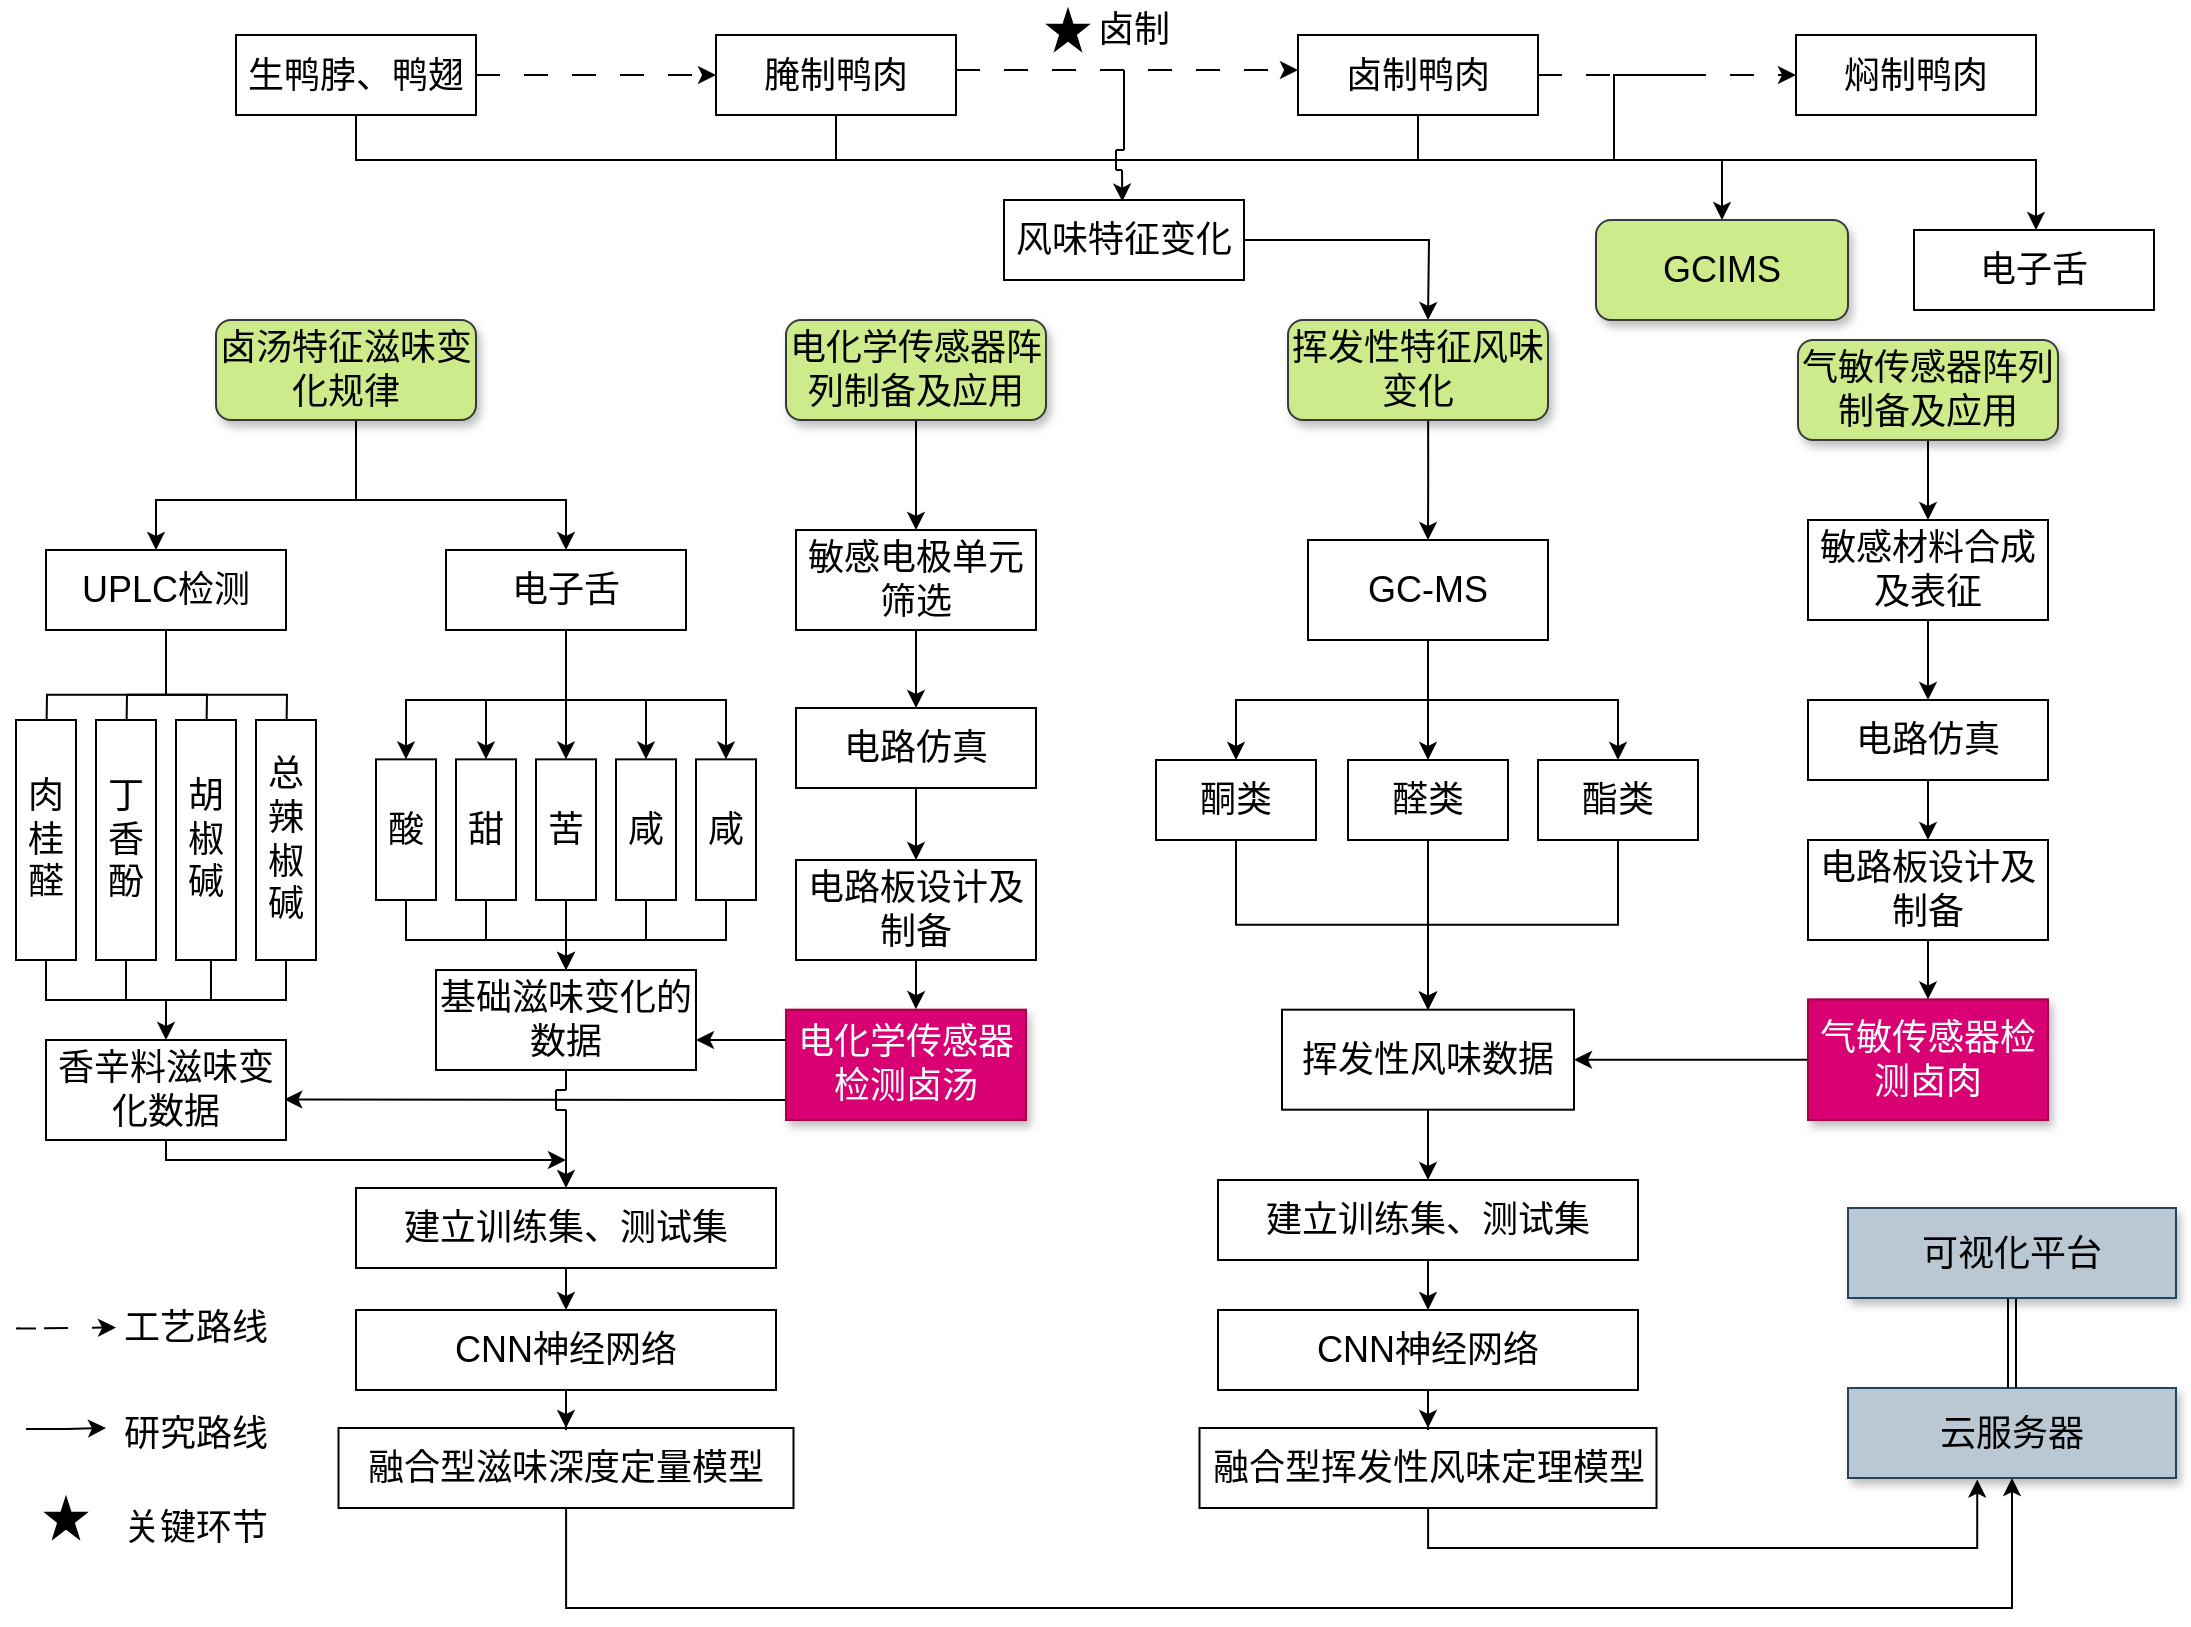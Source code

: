 <mxfile version="22.1.11" type="github">
  <diagram name="Page-1" id="tfuzhllJTT45AtUf2vew">
    <mxGraphModel dx="3013" dy="1505" grid="1" gridSize="10" guides="1" tooltips="1" connect="1" arrows="1" fold="1" page="1" pageScale="1" pageWidth="1169" pageHeight="827" math="0" shadow="0">
      <root>
        <mxCell id="0" />
        <mxCell id="1" parent="0" />
        <mxCell id="FVwCDYh0nOwrm6psJOgy-3" value="" style="edgeStyle=orthogonalEdgeStyle;rounded=0;orthogonalLoop=1;jettySize=auto;html=1;dashed=1;dashPattern=12 12;" parent="1" source="FVwCDYh0nOwrm6psJOgy-1" target="FVwCDYh0nOwrm6psJOgy-2" edge="1">
          <mxGeometry relative="1" as="geometry" />
        </mxCell>
        <mxCell id="FVwCDYh0nOwrm6psJOgy-47" style="edgeStyle=orthogonalEdgeStyle;rounded=0;orthogonalLoop=1;jettySize=auto;html=1;entryX=0.5;entryY=0;entryDx=0;entryDy=0;" parent="1" source="FVwCDYh0nOwrm6psJOgy-1" target="FVwCDYh0nOwrm6psJOgy-46" edge="1">
          <mxGeometry relative="1" as="geometry">
            <mxPoint x="900" y="136" as="targetPoint" />
            <Array as="points">
              <mxPoint x="260" y="86" />
              <mxPoint x="900" y="86" />
            </Array>
          </mxGeometry>
        </mxCell>
        <mxCell id="FVwCDYh0nOwrm6psJOgy-1" value="&lt;font style=&quot;font-size: 18px;&quot;&gt;生鸭脖、鸭翅&lt;/font&gt;" style="rounded=0;whiteSpace=wrap;html=1;" parent="1" vertex="1">
          <mxGeometry x="120" y="23.5" width="120" height="40" as="geometry" />
        </mxCell>
        <mxCell id="FVwCDYh0nOwrm6psJOgy-5" value="" style="edgeStyle=orthogonalEdgeStyle;rounded=0;orthogonalLoop=1;jettySize=auto;html=1;dashed=1;dashPattern=12 12;" parent="1" source="FVwCDYh0nOwrm6psJOgy-2" target="FVwCDYh0nOwrm6psJOgy-4" edge="1">
          <mxGeometry relative="1" as="geometry">
            <Array as="points">
              <mxPoint x="554" y="41" />
              <mxPoint x="554" y="41" />
            </Array>
          </mxGeometry>
        </mxCell>
        <mxCell id="FVwCDYh0nOwrm6psJOgy-48" style="edgeStyle=orthogonalEdgeStyle;rounded=0;orthogonalLoop=1;jettySize=auto;html=1;endArrow=none;endFill=0;" parent="1" source="FVwCDYh0nOwrm6psJOgy-2" edge="1">
          <mxGeometry relative="1" as="geometry">
            <mxPoint x="460" y="86" as="targetPoint" />
            <Array as="points">
              <mxPoint x="420" y="86" />
            </Array>
          </mxGeometry>
        </mxCell>
        <mxCell id="FVwCDYh0nOwrm6psJOgy-2" value="&lt;font style=&quot;font-size: 18px;&quot;&gt;腌制鸭肉&lt;/font&gt;" style="whiteSpace=wrap;html=1;rounded=0;" parent="1" vertex="1">
          <mxGeometry x="360" y="23.5" width="120" height="40" as="geometry" />
        </mxCell>
        <mxCell id="FVwCDYh0nOwrm6psJOgy-7" value="" style="edgeStyle=orthogonalEdgeStyle;rounded=0;orthogonalLoop=1;jettySize=auto;html=1;dashed=1;dashPattern=12 12;" parent="1" source="FVwCDYh0nOwrm6psJOgy-4" target="FVwCDYh0nOwrm6psJOgy-6" edge="1">
          <mxGeometry relative="1" as="geometry" />
        </mxCell>
        <mxCell id="FVwCDYh0nOwrm6psJOgy-49" style="edgeStyle=orthogonalEdgeStyle;rounded=0;orthogonalLoop=1;jettySize=auto;html=1;endArrow=none;endFill=0;" parent="1" source="FVwCDYh0nOwrm6psJOgy-4" edge="1">
          <mxGeometry relative="1" as="geometry">
            <mxPoint x="658.0" y="86" as="targetPoint" />
            <Array as="points">
              <mxPoint x="711" y="86" />
            </Array>
          </mxGeometry>
        </mxCell>
        <mxCell id="FVwCDYh0nOwrm6psJOgy-4" value="&lt;font style=&quot;font-size: 18px;&quot;&gt;卤制鸭肉&lt;/font&gt;" style="whiteSpace=wrap;html=1;rounded=0;" parent="1" vertex="1">
          <mxGeometry x="651" y="23.5" width="120" height="40" as="geometry" />
        </mxCell>
        <mxCell id="FVwCDYh0nOwrm6psJOgy-51" style="edgeStyle=orthogonalEdgeStyle;rounded=0;orthogonalLoop=1;jettySize=auto;html=1;endArrow=none;endFill=0;" parent="1" edge="1">
          <mxGeometry relative="1" as="geometry">
            <mxPoint x="808" y="86" as="targetPoint" />
            <mxPoint x="844" y="43.5" as="sourcePoint" />
            <Array as="points">
              <mxPoint x="809" y="44" />
              <mxPoint x="809" y="86" />
            </Array>
          </mxGeometry>
        </mxCell>
        <mxCell id="FVwCDYh0nOwrm6psJOgy-6" value="&lt;font style=&quot;font-size: 18px;&quot;&gt;焖制鸭肉&lt;/font&gt;" style="whiteSpace=wrap;html=1;rounded=0;" parent="1" vertex="1">
          <mxGeometry x="900" y="23.5" width="120" height="40" as="geometry" />
        </mxCell>
        <mxCell id="FVwCDYh0nOwrm6psJOgy-8" value="" style="edgeStyle=orthogonalEdgeStyle;rounded=0;orthogonalLoop=1;jettySize=auto;html=1;dashed=1;dashPattern=12 12;" parent="1" edge="1">
          <mxGeometry relative="1" as="geometry">
            <mxPoint x="20" y="670.24" as="sourcePoint" />
            <mxPoint x="60" y="669.74" as="targetPoint" />
            <Array as="points">
              <mxPoint x="10" y="669.74" />
              <mxPoint x="10" y="669.74" />
            </Array>
          </mxGeometry>
        </mxCell>
        <mxCell id="FVwCDYh0nOwrm6psJOgy-9" value="&lt;font style=&quot;font-size: 18px;&quot;&gt;工艺路线&lt;/font&gt;" style="text;strokeColor=none;align=center;fillColor=none;html=1;verticalAlign=middle;whiteSpace=wrap;rounded=0;" parent="1" vertex="1">
          <mxGeometry x="55" y="655" width="90" height="30" as="geometry" />
        </mxCell>
        <mxCell id="FVwCDYh0nOwrm6psJOgy-10" value="" style="edgeStyle=orthogonalEdgeStyle;rounded=0;orthogonalLoop=1;jettySize=auto;html=1;" parent="1" edge="1">
          <mxGeometry relative="1" as="geometry">
            <mxPoint x="15" y="720.5" as="sourcePoint" />
            <mxPoint x="55" y="720" as="targetPoint" />
            <Array as="points">
              <mxPoint x="35" y="720.25" />
            </Array>
          </mxGeometry>
        </mxCell>
        <mxCell id="FVwCDYh0nOwrm6psJOgy-11" value="&lt;font style=&quot;font-size: 18px;&quot;&gt;研究路线&lt;/font&gt;" style="text;strokeColor=none;align=center;fillColor=none;html=1;verticalAlign=middle;whiteSpace=wrap;rounded=0;" parent="1" vertex="1">
          <mxGeometry x="55" y="707.5" width="90" height="30" as="geometry" />
        </mxCell>
        <mxCell id="FVwCDYh0nOwrm6psJOgy-13" value="&lt;font style=&quot;font-size: 18px;&quot;&gt;关键环节&lt;/font&gt;" style="text;strokeColor=none;align=center;fillColor=none;html=1;verticalAlign=middle;whiteSpace=wrap;rounded=0;" parent="1" vertex="1">
          <mxGeometry x="55" y="755" width="90" height="30" as="geometry" />
        </mxCell>
        <mxCell id="FVwCDYh0nOwrm6psJOgy-14" value="" style="verticalLabelPosition=bottom;verticalAlign=top;html=1;shape=mxgraph.basic.star;fillColor=#000000;" parent="1" vertex="1">
          <mxGeometry x="25" y="755" width="20" height="20" as="geometry" />
        </mxCell>
        <mxCell id="FVwCDYh0nOwrm6psJOgy-15" value="" style="verticalLabelPosition=bottom;verticalAlign=top;html=1;shape=mxgraph.basic.star;fillColor=#000000;" parent="1" vertex="1">
          <mxGeometry x="526" y="11" width="20" height="20" as="geometry" />
        </mxCell>
        <mxCell id="FVwCDYh0nOwrm6psJOgy-16" value="&lt;span style=&quot;font-size: 18px;&quot;&gt;卤制&lt;/span&gt;" style="text;align=center;html=1;verticalAlign=middle;whiteSpace=wrap;rounded=0;" parent="1" vertex="1">
          <mxGeometry x="546" y="6" width="46" height="30" as="geometry" />
        </mxCell>
        <mxCell id="FVwCDYh0nOwrm6psJOgy-18" value="" style="endArrow=classic;html=1;rounded=0;jumpSize=12;entryX=0.493;entryY=0.02;entryDx=0;entryDy=0;entryPerimeter=0;" parent="1" edge="1" target="FVwCDYh0nOwrm6psJOgy-19">
          <mxGeometry width="50" height="50" relative="1" as="geometry">
            <mxPoint x="563" y="91" as="sourcePoint" />
            <mxPoint x="563" y="116" as="targetPoint" />
          </mxGeometry>
        </mxCell>
        <mxCell id="FVwCDYh0nOwrm6psJOgy-21" style="edgeStyle=orthogonalEdgeStyle;rounded=0;orthogonalLoop=1;jettySize=auto;html=1;" parent="1" source="FVwCDYh0nOwrm6psJOgy-19" edge="1">
          <mxGeometry relative="1" as="geometry">
            <mxPoint x="716" y="166" as="targetPoint" />
          </mxGeometry>
        </mxCell>
        <mxCell id="FVwCDYh0nOwrm6psJOgy-19" value="&lt;span style=&quot;font-size: 18px;&quot;&gt;风味特征变化&lt;/span&gt;" style="whiteSpace=wrap;html=1;rounded=0;" parent="1" vertex="1">
          <mxGeometry x="504" y="106" width="120" height="40" as="geometry" />
        </mxCell>
        <mxCell id="FVwCDYh0nOwrm6psJOgy-24" style="edgeStyle=orthogonalEdgeStyle;rounded=0;orthogonalLoop=1;jettySize=auto;html=1;" parent="1" target="FVwCDYh0nOwrm6psJOgy-26" edge="1">
          <mxGeometry relative="1" as="geometry">
            <mxPoint x="80" y="295.68" as="targetPoint" />
            <Array as="points">
              <mxPoint x="180" y="216" />
              <mxPoint x="180" y="256" />
              <mxPoint x="80" y="256" />
            </Array>
            <mxPoint x="200" y="216" as="sourcePoint" />
          </mxGeometry>
        </mxCell>
        <mxCell id="xyNp4E9_5skIMut7RiBI-2" style="edgeStyle=orthogonalEdgeStyle;rounded=0;orthogonalLoop=1;jettySize=auto;html=1;entryX=0.5;entryY=0;entryDx=0;entryDy=0;" edge="1" parent="1" target="xyNp4E9_5skIMut7RiBI-1">
          <mxGeometry relative="1" as="geometry">
            <mxPoint x="180" y="215.99" as="sourcePoint" />
            <mxPoint x="285" y="295.67" as="targetPoint" />
            <Array as="points">
              <mxPoint x="180" y="256" />
              <mxPoint x="285" y="256" />
            </Array>
          </mxGeometry>
        </mxCell>
        <mxCell id="FVwCDYh0nOwrm6psJOgy-22" value="&lt;span style=&quot;font-size: 18px;&quot;&gt;卤汤特征滋味变化规律&lt;/span&gt;" style="whiteSpace=wrap;html=1;rounded=1;labelBackgroundColor=none;fillColor=#cdeb8b;strokeColor=#36393d;gradientColor=none;gradientDirection=north;glass=0;shadow=1;" parent="1" vertex="1">
          <mxGeometry x="110" y="166" width="130" height="50" as="geometry" />
        </mxCell>
        <mxCell id="FVwCDYh0nOwrm6psJOgy-55" style="edgeStyle=orthogonalEdgeStyle;rounded=0;orthogonalLoop=1;jettySize=auto;html=1;entryX=0.5;entryY=0;entryDx=0;entryDy=0;exitX=0.539;exitY=1.009;exitDx=0;exitDy=0;exitPerimeter=0;" parent="1" source="xyNp4E9_5skIMut7RiBI-55" target="FVwCDYh0nOwrm6psJOgy-53" edge="1">
          <mxGeometry relative="1" as="geometry">
            <mxPoint x="716.0" y="226.0" as="sourcePoint" />
          </mxGeometry>
        </mxCell>
        <mxCell id="FVwCDYh0nOwrm6psJOgy-27" style="edgeStyle=orthogonalEdgeStyle;rounded=0;orthogonalLoop=1;jettySize=auto;html=1;" parent="1" source="FVwCDYh0nOwrm6psJOgy-26" edge="1">
          <mxGeometry relative="1" as="geometry">
            <mxPoint x="25" y="385.68" as="targetPoint" />
          </mxGeometry>
        </mxCell>
        <mxCell id="FVwCDYh0nOwrm6psJOgy-28" style="edgeStyle=orthogonalEdgeStyle;rounded=0;orthogonalLoop=1;jettySize=auto;html=1;" parent="1" source="FVwCDYh0nOwrm6psJOgy-26" edge="1">
          <mxGeometry relative="1" as="geometry">
            <mxPoint x="65" y="385.68" as="targetPoint" />
          </mxGeometry>
        </mxCell>
        <mxCell id="FVwCDYh0nOwrm6psJOgy-29" style="edgeStyle=orthogonalEdgeStyle;rounded=0;orthogonalLoop=1;jettySize=auto;html=1;" parent="1" source="FVwCDYh0nOwrm6psJOgy-26" edge="1">
          <mxGeometry relative="1" as="geometry">
            <mxPoint x="105" y="385.68" as="targetPoint" />
          </mxGeometry>
        </mxCell>
        <mxCell id="FVwCDYh0nOwrm6psJOgy-30" style="edgeStyle=orthogonalEdgeStyle;rounded=0;orthogonalLoop=1;jettySize=auto;html=1;" parent="1" source="FVwCDYh0nOwrm6psJOgy-26" edge="1">
          <mxGeometry relative="1" as="geometry">
            <mxPoint x="145" y="385.68" as="targetPoint" />
          </mxGeometry>
        </mxCell>
        <mxCell id="FVwCDYh0nOwrm6psJOgy-26" value="&lt;span style=&quot;font-size: 18px;&quot;&gt;UPLC检测&lt;/span&gt;" style="whiteSpace=wrap;html=1;rounded=0;" parent="1" vertex="1">
          <mxGeometry x="25" y="281" width="120" height="40" as="geometry" />
        </mxCell>
        <mxCell id="FVwCDYh0nOwrm6psJOgy-36" style="edgeStyle=orthogonalEdgeStyle;rounded=0;orthogonalLoop=1;jettySize=auto;html=1;endArrow=none;endFill=0;" parent="1" edge="1">
          <mxGeometry relative="1" as="geometry">
            <mxPoint x="25" y="496.0" as="targetPoint" />
            <mxPoint x="25" y="466.0" as="sourcePoint" />
          </mxGeometry>
        </mxCell>
        <mxCell id="xyNp4E9_5skIMut7RiBI-29" style="edgeStyle=orthogonalEdgeStyle;rounded=0;orthogonalLoop=1;jettySize=auto;html=1;entryX=0.5;entryY=0;entryDx=0;entryDy=0;" edge="1" parent="1" target="xyNp4E9_5skIMut7RiBI-26">
          <mxGeometry relative="1" as="geometry">
            <mxPoint x="25" y="476" as="sourcePoint" />
            <mxPoint x="85.0" y="516" as="targetPoint" />
            <Array as="points">
              <mxPoint x="25" y="506" />
              <mxPoint x="85" y="506" />
            </Array>
          </mxGeometry>
        </mxCell>
        <mxCell id="FVwCDYh0nOwrm6psJOgy-31" value="&lt;font style=&quot;font-size: 18px;&quot;&gt;肉桂醛&lt;/font&gt;" style="whiteSpace=wrap;html=1;rounded=0;fontSize=18;" parent="1" vertex="1">
          <mxGeometry x="10" y="366" width="30" height="120" as="geometry" />
        </mxCell>
        <mxCell id="FVwCDYh0nOwrm6psJOgy-37" style="edgeStyle=orthogonalEdgeStyle;rounded=0;orthogonalLoop=1;jettySize=auto;html=1;endArrow=none;endFill=0;" parent="1" edge="1">
          <mxGeometry relative="1" as="geometry">
            <mxPoint x="65" y="506" as="targetPoint" />
            <mxPoint x="65" y="466.0" as="sourcePoint" />
            <Array as="points">
              <mxPoint x="65" y="486" />
              <mxPoint x="65" y="486" />
            </Array>
          </mxGeometry>
        </mxCell>
        <mxCell id="FVwCDYh0nOwrm6psJOgy-32" value="&lt;font style=&quot;font-size: 18px;&quot;&gt;丁香酚&lt;/font&gt;" style="whiteSpace=wrap;html=1;rounded=0;fontSize=18;" parent="1" vertex="1">
          <mxGeometry x="50" y="366" width="30" height="120" as="geometry" />
        </mxCell>
        <mxCell id="FVwCDYh0nOwrm6psJOgy-38" style="edgeStyle=orthogonalEdgeStyle;rounded=0;orthogonalLoop=1;jettySize=auto;html=1;endArrow=none;endFill=0;" parent="1" edge="1">
          <mxGeometry relative="1" as="geometry">
            <mxPoint x="107.5" y="505.68" as="targetPoint" />
            <mxPoint x="107.5" y="465.68" as="sourcePoint" />
            <Array as="points">
              <mxPoint x="108" y="486" />
              <mxPoint x="108" y="486" />
            </Array>
          </mxGeometry>
        </mxCell>
        <mxCell id="FVwCDYh0nOwrm6psJOgy-33" value="&lt;font style=&quot;font-size: 18px;&quot;&gt;胡椒碱&lt;/font&gt;" style="whiteSpace=wrap;html=1;rounded=0;fontSize=18;" parent="1" vertex="1">
          <mxGeometry x="90" y="366" width="30" height="120" as="geometry" />
        </mxCell>
        <mxCell id="FVwCDYh0nOwrm6psJOgy-39" style="edgeStyle=orthogonalEdgeStyle;rounded=0;orthogonalLoop=1;jettySize=auto;html=1;endArrow=none;endFill=0;" parent="1" edge="1">
          <mxGeometry relative="1" as="geometry">
            <mxPoint x="145" y="496.0" as="targetPoint" />
            <mxPoint x="145" y="466.0" as="sourcePoint" />
          </mxGeometry>
        </mxCell>
        <mxCell id="FVwCDYh0nOwrm6psJOgy-34" value="&lt;font style=&quot;font-size: 18px;&quot;&gt;总辣椒碱&lt;/font&gt;" style="whiteSpace=wrap;html=1;rounded=0;fontSize=18;" parent="1" vertex="1">
          <mxGeometry x="130" y="366" width="30" height="120" as="geometry" />
        </mxCell>
        <mxCell id="FVwCDYh0nOwrm6psJOgy-41" style="edgeStyle=orthogonalEdgeStyle;rounded=0;orthogonalLoop=1;jettySize=auto;html=1;endArrow=none;endFill=0;" parent="1" edge="1">
          <mxGeometry relative="1" as="geometry">
            <mxPoint x="145" y="496.0" as="targetPoint" />
            <mxPoint x="25" y="496.0" as="sourcePoint" />
            <Array as="points">
              <mxPoint x="25" y="506" />
              <mxPoint x="145" y="506" />
            </Array>
          </mxGeometry>
        </mxCell>
        <mxCell id="xyNp4E9_5skIMut7RiBI-59" style="edgeStyle=orthogonalEdgeStyle;rounded=0;orthogonalLoop=1;jettySize=auto;html=1;entryX=0.5;entryY=0;entryDx=0;entryDy=0;" edge="1" parent="1" source="FVwCDYh0nOwrm6psJOgy-45" target="xyNp4E9_5skIMut7RiBI-58">
          <mxGeometry relative="1" as="geometry" />
        </mxCell>
        <mxCell id="FVwCDYh0nOwrm6psJOgy-45" value="&lt;span style=&quot;font-size: 18px;&quot;&gt;建立训练集、测试集&lt;/span&gt;" style="whiteSpace=wrap;html=1;rounded=0;" parent="1" vertex="1">
          <mxGeometry x="180" y="600" width="210" height="40" as="geometry" />
        </mxCell>
        <mxCell id="FVwCDYh0nOwrm6psJOgy-46" value="&lt;span style=&quot;font-size: 18px;&quot;&gt;GCIMS&lt;/span&gt;" style="whiteSpace=wrap;html=1;rounded=1;fillColor=#cdeb8b;strokeColor=#36393d;shadow=1;gradientDirection=north;fillStyle=auto;" parent="1" vertex="1">
          <mxGeometry x="800" y="116" width="126" height="50" as="geometry" />
        </mxCell>
        <mxCell id="FVwCDYh0nOwrm6psJOgy-66" style="edgeStyle=orthogonalEdgeStyle;rounded=0;orthogonalLoop=1;jettySize=auto;html=1;entryX=0.5;entryY=0;entryDx=0;entryDy=0;" parent="1" source="FVwCDYh0nOwrm6psJOgy-53" target="FVwCDYh0nOwrm6psJOgy-56" edge="1">
          <mxGeometry relative="1" as="geometry" />
        </mxCell>
        <mxCell id="FVwCDYh0nOwrm6psJOgy-67" style="edgeStyle=orthogonalEdgeStyle;rounded=0;orthogonalLoop=1;jettySize=auto;html=1;" parent="1" source="FVwCDYh0nOwrm6psJOgy-53" target="FVwCDYh0nOwrm6psJOgy-57" edge="1">
          <mxGeometry relative="1" as="geometry">
            <Array as="points">
              <mxPoint x="716" y="366" />
              <mxPoint x="716" y="366" />
            </Array>
          </mxGeometry>
        </mxCell>
        <mxCell id="xyNp4E9_5skIMut7RiBI-71" style="edgeStyle=orthogonalEdgeStyle;rounded=0;orthogonalLoop=1;jettySize=auto;html=1;" edge="1" parent="1" source="FVwCDYh0nOwrm6psJOgy-53" target="xyNp4E9_5skIMut7RiBI-70">
          <mxGeometry relative="1" as="geometry" />
        </mxCell>
        <mxCell id="FVwCDYh0nOwrm6psJOgy-53" value="&lt;font style=&quot;font-size: 18px;&quot;&gt;GC-MS&lt;/font&gt;" style="whiteSpace=wrap;html=1;rounded=0;" parent="1" vertex="1">
          <mxGeometry x="656" y="276" width="120" height="50" as="geometry" />
        </mxCell>
        <mxCell id="xyNp4E9_5skIMut7RiBI-77" style="edgeStyle=orthogonalEdgeStyle;rounded=0;orthogonalLoop=1;jettySize=auto;html=1;entryX=0.5;entryY=0;entryDx=0;entryDy=0;" edge="1" parent="1" source="FVwCDYh0nOwrm6psJOgy-56" target="xyNp4E9_5skIMut7RiBI-76">
          <mxGeometry relative="1" as="geometry" />
        </mxCell>
        <mxCell id="FVwCDYh0nOwrm6psJOgy-56" value="&lt;span style=&quot;font-size: 18px;&quot;&gt;酮类&lt;/span&gt;" style="whiteSpace=wrap;html=1;rounded=0;" parent="1" vertex="1">
          <mxGeometry x="580" y="386" width="80" height="40" as="geometry" />
        </mxCell>
        <mxCell id="xyNp4E9_5skIMut7RiBI-78" style="edgeStyle=orthogonalEdgeStyle;rounded=0;orthogonalLoop=1;jettySize=auto;html=1;entryX=0.5;entryY=0;entryDx=0;entryDy=0;" edge="1" parent="1" source="FVwCDYh0nOwrm6psJOgy-57" target="xyNp4E9_5skIMut7RiBI-76">
          <mxGeometry relative="1" as="geometry" />
        </mxCell>
        <mxCell id="FVwCDYh0nOwrm6psJOgy-57" value="&lt;span style=&quot;font-size: 18px;&quot;&gt;醛类&lt;/span&gt;" style="whiteSpace=wrap;html=1;rounded=0;" parent="1" vertex="1">
          <mxGeometry x="676" y="386" width="80" height="40" as="geometry" />
        </mxCell>
        <mxCell id="FVwCDYh0nOwrm6psJOgy-62" value="" style="endArrow=none;html=1;rounded=0;" parent="1" edge="1">
          <mxGeometry width="50" height="50" relative="1" as="geometry">
            <mxPoint x="560" y="91" as="sourcePoint" />
            <mxPoint x="563" y="91" as="targetPoint" />
          </mxGeometry>
        </mxCell>
        <mxCell id="FVwCDYh0nOwrm6psJOgy-63" value="" style="endArrow=none;html=1;rounded=0;" parent="1" edge="1">
          <mxGeometry width="50" height="50" relative="1" as="geometry">
            <mxPoint x="560" y="81" as="sourcePoint" />
            <mxPoint x="564" y="81" as="targetPoint" />
          </mxGeometry>
        </mxCell>
        <mxCell id="FVwCDYh0nOwrm6psJOgy-64" value="" style="endArrow=none;html=1;rounded=0;" parent="1" edge="1">
          <mxGeometry width="50" height="50" relative="1" as="geometry">
            <mxPoint x="560" y="91" as="sourcePoint" />
            <mxPoint x="560" y="81" as="targetPoint" />
          </mxGeometry>
        </mxCell>
        <mxCell id="FVwCDYh0nOwrm6psJOgy-65" value="" style="endArrow=none;html=1;rounded=0;" parent="1" edge="1">
          <mxGeometry width="50" height="50" relative="1" as="geometry">
            <mxPoint x="564" y="81" as="sourcePoint" />
            <mxPoint x="564" y="41" as="targetPoint" />
          </mxGeometry>
        </mxCell>
        <mxCell id="xyNp4E9_5skIMut7RiBI-7" value="" style="edgeStyle=orthogonalEdgeStyle;rounded=0;orthogonalLoop=1;jettySize=auto;html=1;" edge="1" parent="1" source="xyNp4E9_5skIMut7RiBI-1" target="xyNp4E9_5skIMut7RiBI-5">
          <mxGeometry relative="1" as="geometry" />
        </mxCell>
        <mxCell id="xyNp4E9_5skIMut7RiBI-9" style="edgeStyle=orthogonalEdgeStyle;rounded=0;orthogonalLoop=1;jettySize=auto;html=1;entryX=0.5;entryY=0;entryDx=0;entryDy=0;" edge="1" parent="1" source="xyNp4E9_5skIMut7RiBI-1" target="xyNp4E9_5skIMut7RiBI-4">
          <mxGeometry relative="1" as="geometry">
            <Array as="points">
              <mxPoint x="285" y="356" />
              <mxPoint x="245" y="356" />
            </Array>
          </mxGeometry>
        </mxCell>
        <mxCell id="xyNp4E9_5skIMut7RiBI-10" style="edgeStyle=orthogonalEdgeStyle;rounded=0;orthogonalLoop=1;jettySize=auto;html=1;entryX=0.5;entryY=0;entryDx=0;entryDy=0;" edge="1" parent="1" source="xyNp4E9_5skIMut7RiBI-1" target="xyNp4E9_5skIMut7RiBI-6">
          <mxGeometry relative="1" as="geometry">
            <Array as="points">
              <mxPoint x="285" y="356" />
              <mxPoint x="325" y="356" />
            </Array>
          </mxGeometry>
        </mxCell>
        <mxCell id="xyNp4E9_5skIMut7RiBI-13" style="edgeStyle=orthogonalEdgeStyle;rounded=0;orthogonalLoop=1;jettySize=auto;html=1;entryX=0.5;entryY=0;entryDx=0;entryDy=0;" edge="1" parent="1" source="xyNp4E9_5skIMut7RiBI-1" target="xyNp4E9_5skIMut7RiBI-11">
          <mxGeometry relative="1" as="geometry">
            <Array as="points">
              <mxPoint x="285" y="356" />
              <mxPoint x="365" y="356" />
            </Array>
          </mxGeometry>
        </mxCell>
        <mxCell id="xyNp4E9_5skIMut7RiBI-15" style="edgeStyle=orthogonalEdgeStyle;rounded=0;orthogonalLoop=1;jettySize=auto;html=1;" edge="1" parent="1" source="xyNp4E9_5skIMut7RiBI-1" target="xyNp4E9_5skIMut7RiBI-3">
          <mxGeometry relative="1" as="geometry">
            <Array as="points">
              <mxPoint x="285" y="356" />
              <mxPoint x="205" y="356" />
            </Array>
          </mxGeometry>
        </mxCell>
        <mxCell id="xyNp4E9_5skIMut7RiBI-1" value="&lt;span style=&quot;font-size: 18px;&quot;&gt;电子舌&lt;/span&gt;" style="whiteSpace=wrap;html=1;rounded=0;" vertex="1" parent="1">
          <mxGeometry x="225" y="281" width="120" height="40" as="geometry" />
        </mxCell>
        <mxCell id="xyNp4E9_5skIMut7RiBI-3" value="&lt;font style=&quot;font-size: 18px;&quot;&gt;酸&lt;/font&gt;" style="whiteSpace=wrap;html=1;rounded=0;fontSize=18;" vertex="1" parent="1">
          <mxGeometry x="190" y="385.68" width="30" height="70.32" as="geometry" />
        </mxCell>
        <mxCell id="xyNp4E9_5skIMut7RiBI-31" style="edgeStyle=orthogonalEdgeStyle;rounded=0;orthogonalLoop=1;jettySize=auto;html=1;endArrow=none;endFill=0;" edge="1" parent="1" source="xyNp4E9_5skIMut7RiBI-4">
          <mxGeometry relative="1" as="geometry">
            <mxPoint x="260" y="476" as="targetPoint" />
            <Array as="points">
              <mxPoint x="245" y="476" />
              <mxPoint x="260" y="476" />
            </Array>
          </mxGeometry>
        </mxCell>
        <mxCell id="xyNp4E9_5skIMut7RiBI-4" value="&lt;font style=&quot;font-size: 18px;&quot;&gt;甜&lt;/font&gt;" style="whiteSpace=wrap;html=1;rounded=0;fontSize=18;" vertex="1" parent="1">
          <mxGeometry x="230" y="385.68" width="30" height="70.32" as="geometry" />
        </mxCell>
        <mxCell id="xyNp4E9_5skIMut7RiBI-32" style="edgeStyle=orthogonalEdgeStyle;rounded=0;orthogonalLoop=1;jettySize=auto;html=1;endArrow=none;endFill=0;" edge="1" parent="1" source="xyNp4E9_5skIMut7RiBI-5">
          <mxGeometry relative="1" as="geometry">
            <mxPoint x="285" y="496.0" as="targetPoint" />
            <Array as="points">
              <mxPoint x="285" y="496" />
            </Array>
          </mxGeometry>
        </mxCell>
        <mxCell id="xyNp4E9_5skIMut7RiBI-5" value="苦" style="whiteSpace=wrap;html=1;rounded=0;fontSize=18;" vertex="1" parent="1">
          <mxGeometry x="270" y="385.68" width="30" height="70.32" as="geometry" />
        </mxCell>
        <mxCell id="xyNp4E9_5skIMut7RiBI-35" style="edgeStyle=orthogonalEdgeStyle;rounded=0;orthogonalLoop=1;jettySize=auto;html=1;endArrow=none;endFill=0;" edge="1" parent="1" source="xyNp4E9_5skIMut7RiBI-6">
          <mxGeometry relative="1" as="geometry">
            <mxPoint x="310" y="476" as="targetPoint" />
            <Array as="points">
              <mxPoint x="325" y="476" />
            </Array>
          </mxGeometry>
        </mxCell>
        <mxCell id="xyNp4E9_5skIMut7RiBI-6" value="咸" style="whiteSpace=wrap;html=1;rounded=0;fontSize=18;" vertex="1" parent="1">
          <mxGeometry x="310" y="385.68" width="30" height="70.32" as="geometry" />
        </mxCell>
        <mxCell id="xyNp4E9_5skIMut7RiBI-34" style="edgeStyle=orthogonalEdgeStyle;rounded=0;orthogonalLoop=1;jettySize=auto;html=1;entryX=0.5;entryY=0;entryDx=0;entryDy=0;" edge="1" parent="1" source="xyNp4E9_5skIMut7RiBI-11" target="xyNp4E9_5skIMut7RiBI-27">
          <mxGeometry relative="1" as="geometry">
            <Array as="points">
              <mxPoint x="365" y="476" />
              <mxPoint x="285" y="476" />
            </Array>
          </mxGeometry>
        </mxCell>
        <mxCell id="xyNp4E9_5skIMut7RiBI-11" value="咸" style="whiteSpace=wrap;html=1;rounded=0;fontSize=18;" vertex="1" parent="1">
          <mxGeometry x="350" y="385.68" width="30" height="70.32" as="geometry" />
        </mxCell>
        <mxCell id="xyNp4E9_5skIMut7RiBI-37" style="edgeStyle=orthogonalEdgeStyle;rounded=0;orthogonalLoop=1;jettySize=auto;html=1;entryX=0.5;entryY=0;entryDx=0;entryDy=0;" edge="1" parent="1" source="xyNp4E9_5skIMut7RiBI-16" target="xyNp4E9_5skIMut7RiBI-17">
          <mxGeometry relative="1" as="geometry" />
        </mxCell>
        <mxCell id="xyNp4E9_5skIMut7RiBI-16" value="&lt;span style=&quot;font-size: 18px;&quot;&gt;电化学传感器阵列制备及应用&lt;/span&gt;" style="whiteSpace=wrap;html=1;rounded=1;labelBackgroundColor=none;fillColor=#cdeb8b;strokeColor=#36393d;gradientColor=none;gradientDirection=north;glass=0;shadow=1;" vertex="1" parent="1">
          <mxGeometry x="395" y="166" width="130" height="50" as="geometry" />
        </mxCell>
        <mxCell id="xyNp4E9_5skIMut7RiBI-38" style="edgeStyle=orthogonalEdgeStyle;rounded=0;orthogonalLoop=1;jettySize=auto;html=1;entryX=0.5;entryY=0;entryDx=0;entryDy=0;" edge="1" parent="1" source="xyNp4E9_5skIMut7RiBI-17" target="xyNp4E9_5skIMut7RiBI-18">
          <mxGeometry relative="1" as="geometry" />
        </mxCell>
        <mxCell id="xyNp4E9_5skIMut7RiBI-17" value="&lt;span style=&quot;font-size: 18px;&quot;&gt;敏感电极单元筛选&lt;/span&gt;" style="whiteSpace=wrap;html=1;rounded=0;flipV=1;flipH=1;" vertex="1" parent="1">
          <mxGeometry x="400" y="271" width="120" height="50" as="geometry" />
        </mxCell>
        <mxCell id="xyNp4E9_5skIMut7RiBI-39" style="edgeStyle=orthogonalEdgeStyle;rounded=0;orthogonalLoop=1;jettySize=auto;html=1;entryX=0.5;entryY=0;entryDx=0;entryDy=0;" edge="1" parent="1" source="xyNp4E9_5skIMut7RiBI-18" target="xyNp4E9_5skIMut7RiBI-19">
          <mxGeometry relative="1" as="geometry" />
        </mxCell>
        <mxCell id="xyNp4E9_5skIMut7RiBI-18" value="&lt;span style=&quot;font-size: 18px;&quot;&gt;电路仿真&lt;/span&gt;" style="whiteSpace=wrap;html=1;rounded=0;flipV=1;flipH=1;" vertex="1" parent="1">
          <mxGeometry x="400" y="360" width="120" height="40" as="geometry" />
        </mxCell>
        <mxCell id="xyNp4E9_5skIMut7RiBI-40" style="edgeStyle=orthogonalEdgeStyle;rounded=0;orthogonalLoop=1;jettySize=auto;html=1;entryX=0.459;entryY=1.005;entryDx=0;entryDy=0;entryPerimeter=0;" edge="1" parent="1" source="xyNp4E9_5skIMut7RiBI-19" target="xyNp4E9_5skIMut7RiBI-20">
          <mxGeometry relative="1" as="geometry" />
        </mxCell>
        <mxCell id="xyNp4E9_5skIMut7RiBI-19" value="&lt;span style=&quot;font-size: 18px;&quot;&gt;电路板设计及制备&lt;/span&gt;" style="whiteSpace=wrap;html=1;rounded=0;flipV=1;flipH=1;" vertex="1" parent="1">
          <mxGeometry x="400" y="436" width="120" height="50" as="geometry" />
        </mxCell>
        <mxCell id="xyNp4E9_5skIMut7RiBI-45" style="edgeStyle=orthogonalEdgeStyle;rounded=0;orthogonalLoop=1;jettySize=auto;html=1;entryX=0.993;entryY=0.595;entryDx=0;entryDy=0;exitX=0;exitY=0.75;exitDx=0;exitDy=0;entryPerimeter=0;" edge="1" parent="1" source="xyNp4E9_5skIMut7RiBI-20" target="xyNp4E9_5skIMut7RiBI-26">
          <mxGeometry relative="1" as="geometry">
            <mxPoint x="400" y="596.0" as="sourcePoint" />
            <mxPoint x="145" y="635.97" as="targetPoint" />
            <Array as="points">
              <mxPoint x="400" y="556" />
              <mxPoint x="144" y="556" />
            </Array>
          </mxGeometry>
        </mxCell>
        <mxCell id="xyNp4E9_5skIMut7RiBI-20" value="&lt;span style=&quot;font-size: 18px;&quot;&gt;电化学传感器检测卤汤&lt;/span&gt;" style="whiteSpace=wrap;html=1;rounded=0;flipV=1;flipH=1;fillColor=#d80073;fontColor=#ffffff;strokeColor=#A50040;shadow=1;" vertex="1" parent="1">
          <mxGeometry x="395" y="510.84" width="120" height="55.16" as="geometry" />
        </mxCell>
        <mxCell id="xyNp4E9_5skIMut7RiBI-56" style="edgeStyle=orthogonalEdgeStyle;rounded=0;orthogonalLoop=1;jettySize=auto;html=1;exitX=0.5;exitY=1;exitDx=0;exitDy=0;" edge="1" parent="1" source="xyNp4E9_5skIMut7RiBI-26">
          <mxGeometry relative="1" as="geometry">
            <mxPoint x="84.998" y="566" as="sourcePoint" />
            <mxPoint x="285" y="586" as="targetPoint" />
            <Array as="points">
              <mxPoint x="85" y="586" />
            </Array>
          </mxGeometry>
        </mxCell>
        <mxCell id="xyNp4E9_5skIMut7RiBI-26" value="&lt;span style=&quot;font-size: 18px;&quot;&gt;香辛料滋味变化数据&lt;/span&gt;" style="whiteSpace=wrap;html=1;rounded=0;" vertex="1" parent="1">
          <mxGeometry x="25" y="526" width="120" height="50" as="geometry" />
        </mxCell>
        <mxCell id="xyNp4E9_5skIMut7RiBI-27" value="&lt;span style=&quot;font-size: 18px;&quot;&gt;基础滋味变化的数据&lt;/span&gt;" style="whiteSpace=wrap;html=1;rounded=0;" vertex="1" parent="1">
          <mxGeometry x="220" y="491" width="130" height="50" as="geometry" />
        </mxCell>
        <mxCell id="xyNp4E9_5skIMut7RiBI-30" style="edgeStyle=orthogonalEdgeStyle;rounded=0;orthogonalLoop=1;jettySize=auto;html=1;entryX=0.5;entryY=0;entryDx=0;entryDy=0;" edge="1" parent="1" source="xyNp4E9_5skIMut7RiBI-3" target="xyNp4E9_5skIMut7RiBI-27">
          <mxGeometry relative="1" as="geometry">
            <Array as="points">
              <mxPoint x="205" y="476" />
              <mxPoint x="285" y="476" />
            </Array>
          </mxGeometry>
        </mxCell>
        <mxCell id="xyNp4E9_5skIMut7RiBI-43" style="edgeStyle=orthogonalEdgeStyle;rounded=0;orthogonalLoop=1;jettySize=auto;html=1;startArrow=classic;startFill=1;endArrow=none;endFill=0;" edge="1" parent="1">
          <mxGeometry relative="1" as="geometry">
            <mxPoint x="350" y="526" as="sourcePoint" />
            <mxPoint x="395" y="526" as="targetPoint" />
            <Array as="points">
              <mxPoint x="360" y="526" />
            </Array>
          </mxGeometry>
        </mxCell>
        <mxCell id="xyNp4E9_5skIMut7RiBI-50" value="" style="edgeStyle=none;orthogonalLoop=1;jettySize=auto;html=1;rounded=0;endArrow=none;endFill=0;exitX=0.5;exitY=1;exitDx=0;exitDy=0;" edge="1" parent="1" source="xyNp4E9_5skIMut7RiBI-27">
          <mxGeometry width="80" relative="1" as="geometry">
            <mxPoint x="285.0" y="546" as="sourcePoint" />
            <mxPoint x="285" y="551" as="targetPoint" />
            <Array as="points" />
          </mxGeometry>
        </mxCell>
        <mxCell id="xyNp4E9_5skIMut7RiBI-51" value="" style="edgeStyle=none;orthogonalLoop=1;jettySize=auto;html=1;rounded=0;endArrow=none;endFill=0;" edge="1" parent="1">
          <mxGeometry width="80" relative="1" as="geometry">
            <mxPoint x="285" y="551" as="sourcePoint" />
            <mxPoint x="280" y="551" as="targetPoint" />
            <Array as="points" />
          </mxGeometry>
        </mxCell>
        <mxCell id="xyNp4E9_5skIMut7RiBI-52" value="" style="edgeStyle=none;orthogonalLoop=1;jettySize=auto;html=1;rounded=0;endArrow=none;endFill=0;" edge="1" parent="1">
          <mxGeometry width="80" relative="1" as="geometry">
            <mxPoint x="280" y="551" as="sourcePoint" />
            <mxPoint x="280" y="561" as="targetPoint" />
            <Array as="points" />
          </mxGeometry>
        </mxCell>
        <mxCell id="xyNp4E9_5skIMut7RiBI-53" value="" style="edgeStyle=none;orthogonalLoop=1;jettySize=auto;html=1;rounded=0;endArrow=none;endFill=0;" edge="1" parent="1">
          <mxGeometry width="80" relative="1" as="geometry">
            <mxPoint x="285" y="561" as="sourcePoint" />
            <mxPoint x="280" y="561" as="targetPoint" />
            <Array as="points" />
          </mxGeometry>
        </mxCell>
        <mxCell id="xyNp4E9_5skIMut7RiBI-54" value="" style="edgeStyle=none;orthogonalLoop=1;jettySize=auto;html=1;rounded=0;endArrow=classic;endFill=1;exitX=0.5;exitY=1;exitDx=0;exitDy=0;entryX=0.5;entryY=0;entryDx=0;entryDy=0;" edge="1" parent="1" target="FVwCDYh0nOwrm6psJOgy-45">
          <mxGeometry width="80" relative="1" as="geometry">
            <mxPoint x="285" y="560.84" as="sourcePoint" />
            <mxPoint x="285" y="609.84" as="targetPoint" />
            <Array as="points" />
          </mxGeometry>
        </mxCell>
        <mxCell id="xyNp4E9_5skIMut7RiBI-55" value="&lt;span style=&quot;font-size: 18px;&quot;&gt;挥发性特征风味变化&lt;/span&gt;" style="whiteSpace=wrap;html=1;rounded=1;labelBackgroundColor=none;fillColor=#cdeb8b;strokeColor=#36393d;gradientColor=none;gradientDirection=north;glass=0;shadow=1;" vertex="1" parent="1">
          <mxGeometry x="646" y="166" width="130" height="50" as="geometry" />
        </mxCell>
        <mxCell id="xyNp4E9_5skIMut7RiBI-89" style="edgeStyle=orthogonalEdgeStyle;rounded=0;orthogonalLoop=1;jettySize=auto;html=1;entryX=0.5;entryY=1;entryDx=0;entryDy=0;strokeWidth=1;" edge="1" parent="1" source="xyNp4E9_5skIMut7RiBI-57" target="xyNp4E9_5skIMut7RiBI-87">
          <mxGeometry relative="1" as="geometry">
            <Array as="points">
              <mxPoint x="285" y="810" />
              <mxPoint x="1008" y="810" />
            </Array>
          </mxGeometry>
        </mxCell>
        <mxCell id="xyNp4E9_5skIMut7RiBI-57" value="&lt;span style=&quot;font-size: 18px;&quot;&gt;融合型滋味深度定量模型&lt;/span&gt;" style="whiteSpace=wrap;html=1;rounded=0;" vertex="1" parent="1">
          <mxGeometry x="171.25" y="720" width="227.5" height="40" as="geometry" />
        </mxCell>
        <mxCell id="xyNp4E9_5skIMut7RiBI-60" style="edgeStyle=orthogonalEdgeStyle;rounded=0;orthogonalLoop=1;jettySize=auto;html=1;entryX=0.5;entryY=0;entryDx=0;entryDy=0;" edge="1" parent="1" source="xyNp4E9_5skIMut7RiBI-58" target="xyNp4E9_5skIMut7RiBI-57">
          <mxGeometry relative="1" as="geometry" />
        </mxCell>
        <mxCell id="xyNp4E9_5skIMut7RiBI-58" value="&lt;span style=&quot;font-size: 18px;&quot;&gt;CNN神经网络&lt;/span&gt;" style="whiteSpace=wrap;html=1;rounded=0;" vertex="1" parent="1">
          <mxGeometry x="180" y="661" width="210" height="40" as="geometry" />
        </mxCell>
        <mxCell id="xyNp4E9_5skIMut7RiBI-75" style="edgeStyle=orthogonalEdgeStyle;rounded=0;orthogonalLoop=1;jettySize=auto;html=1;entryX=0.5;entryY=0;entryDx=0;entryDy=0;" edge="1" parent="1" source="xyNp4E9_5skIMut7RiBI-61" target="xyNp4E9_5skIMut7RiBI-63">
          <mxGeometry relative="1" as="geometry" />
        </mxCell>
        <mxCell id="xyNp4E9_5skIMut7RiBI-61" value="&lt;font style=&quot;font-size: 18px;&quot;&gt;气敏传感器阵列制备及应用&lt;/font&gt;" style="whiteSpace=wrap;html=1;rounded=1;labelBackgroundColor=none;fillColor=#cdeb8b;strokeColor=#36393d;gradientColor=none;gradientDirection=north;glass=0;shadow=1;" vertex="1" parent="1">
          <mxGeometry x="901" y="176" width="130" height="50" as="geometry" />
        </mxCell>
        <mxCell id="xyNp4E9_5skIMut7RiBI-62" style="edgeStyle=orthogonalEdgeStyle;rounded=0;orthogonalLoop=1;jettySize=auto;html=1;entryX=0.5;entryY=0;entryDx=0;entryDy=0;" edge="1" parent="1" source="xyNp4E9_5skIMut7RiBI-63" target="xyNp4E9_5skIMut7RiBI-65">
          <mxGeometry relative="1" as="geometry" />
        </mxCell>
        <mxCell id="xyNp4E9_5skIMut7RiBI-63" value="&lt;span style=&quot;font-size: 18px;&quot;&gt;敏感材料合成及表征&lt;/span&gt;" style="whiteSpace=wrap;html=1;rounded=0;flipV=1;flipH=1;" vertex="1" parent="1">
          <mxGeometry x="906" y="266" width="120" height="50" as="geometry" />
        </mxCell>
        <mxCell id="xyNp4E9_5skIMut7RiBI-64" style="edgeStyle=orthogonalEdgeStyle;rounded=0;orthogonalLoop=1;jettySize=auto;html=1;entryX=0.5;entryY=0;entryDx=0;entryDy=0;" edge="1" parent="1" source="xyNp4E9_5skIMut7RiBI-65" target="xyNp4E9_5skIMut7RiBI-67">
          <mxGeometry relative="1" as="geometry" />
        </mxCell>
        <mxCell id="xyNp4E9_5skIMut7RiBI-65" value="&lt;span style=&quot;font-size: 18px;&quot;&gt;电路仿真&lt;/span&gt;" style="whiteSpace=wrap;html=1;rounded=0;flipV=1;flipH=1;" vertex="1" parent="1">
          <mxGeometry x="906" y="356" width="120" height="40" as="geometry" />
        </mxCell>
        <mxCell id="xyNp4E9_5skIMut7RiBI-66" style="edgeStyle=orthogonalEdgeStyle;rounded=0;orthogonalLoop=1;jettySize=auto;html=1;" edge="1" parent="1" source="xyNp4E9_5skIMut7RiBI-67" target="xyNp4E9_5skIMut7RiBI-68">
          <mxGeometry relative="1" as="geometry" />
        </mxCell>
        <mxCell id="xyNp4E9_5skIMut7RiBI-67" value="&lt;span style=&quot;font-size: 18px;&quot;&gt;电路板设计及制备&lt;/span&gt;" style="whiteSpace=wrap;html=1;rounded=0;flipV=1;flipH=1;" vertex="1" parent="1">
          <mxGeometry x="906" y="426" width="120" height="50" as="geometry" />
        </mxCell>
        <mxCell id="xyNp4E9_5skIMut7RiBI-80" style="edgeStyle=orthogonalEdgeStyle;rounded=0;orthogonalLoop=1;jettySize=auto;html=1;entryX=1;entryY=0.5;entryDx=0;entryDy=0;" edge="1" parent="1" source="xyNp4E9_5skIMut7RiBI-68" target="xyNp4E9_5skIMut7RiBI-76">
          <mxGeometry relative="1" as="geometry" />
        </mxCell>
        <mxCell id="xyNp4E9_5skIMut7RiBI-68" value="&lt;span style=&quot;font-size: 18px;&quot;&gt;气敏传感器检测卤肉&lt;/span&gt;" style="whiteSpace=wrap;html=1;rounded=0;flipV=1;flipH=1;fillColor=#d80073;fontColor=#ffffff;strokeColor=#A50040;shadow=1;" vertex="1" parent="1">
          <mxGeometry x="906" y="505.68" width="120" height="60.32" as="geometry" />
        </mxCell>
        <mxCell id="xyNp4E9_5skIMut7RiBI-79" style="edgeStyle=orthogonalEdgeStyle;rounded=0;orthogonalLoop=1;jettySize=auto;html=1;entryX=0.5;entryY=0;entryDx=0;entryDy=0;" edge="1" parent="1" source="xyNp4E9_5skIMut7RiBI-70" target="xyNp4E9_5skIMut7RiBI-76">
          <mxGeometry relative="1" as="geometry" />
        </mxCell>
        <mxCell id="xyNp4E9_5skIMut7RiBI-70" value="&lt;span style=&quot;font-size: 18px;&quot;&gt;酯类&lt;/span&gt;" style="whiteSpace=wrap;html=1;rounded=0;" vertex="1" parent="1">
          <mxGeometry x="771" y="386" width="80" height="40" as="geometry" />
        </mxCell>
        <mxCell id="xyNp4E9_5skIMut7RiBI-74" style="edgeStyle=orthogonalEdgeStyle;rounded=0;orthogonalLoop=1;jettySize=auto;html=1;endArrow=none;endFill=0;startArrow=classic;startFill=1;" edge="1" parent="1" source="xyNp4E9_5skIMut7RiBI-72">
          <mxGeometry relative="1" as="geometry">
            <mxPoint x="850" y="86" as="targetPoint" />
            <Array as="points">
              <mxPoint x="1020" y="86" />
            </Array>
          </mxGeometry>
        </mxCell>
        <mxCell id="xyNp4E9_5skIMut7RiBI-72" value="&lt;span style=&quot;font-size: 18px;&quot;&gt;电子舌&lt;/span&gt;" style="whiteSpace=wrap;html=1;rounded=0;" vertex="1" parent="1">
          <mxGeometry x="959" y="121" width="120" height="40" as="geometry" />
        </mxCell>
        <mxCell id="xyNp4E9_5skIMut7RiBI-84" style="edgeStyle=orthogonalEdgeStyle;rounded=0;orthogonalLoop=1;jettySize=auto;html=1;entryX=0.5;entryY=0;entryDx=0;entryDy=0;" edge="1" parent="1" source="xyNp4E9_5skIMut7RiBI-76" target="xyNp4E9_5skIMut7RiBI-81">
          <mxGeometry relative="1" as="geometry" />
        </mxCell>
        <mxCell id="xyNp4E9_5skIMut7RiBI-76" value="&lt;span style=&quot;font-size: 18px;&quot;&gt;挥发性风味数据&lt;/span&gt;" style="whiteSpace=wrap;html=1;rounded=0;" vertex="1" parent="1">
          <mxGeometry x="643" y="510.84" width="146" height="50" as="geometry" />
        </mxCell>
        <mxCell id="xyNp4E9_5skIMut7RiBI-85" style="edgeStyle=orthogonalEdgeStyle;rounded=0;orthogonalLoop=1;jettySize=auto;html=1;entryX=0.5;entryY=0;entryDx=0;entryDy=0;" edge="1" parent="1" source="xyNp4E9_5skIMut7RiBI-81" target="xyNp4E9_5skIMut7RiBI-83">
          <mxGeometry relative="1" as="geometry" />
        </mxCell>
        <mxCell id="xyNp4E9_5skIMut7RiBI-81" value="&lt;span style=&quot;font-size: 18px;&quot;&gt;建立训练集、测试集&lt;/span&gt;" style="whiteSpace=wrap;html=1;rounded=0;" vertex="1" parent="1">
          <mxGeometry x="611" y="596" width="210" height="40" as="geometry" />
        </mxCell>
        <mxCell id="xyNp4E9_5skIMut7RiBI-82" value="&lt;span style=&quot;font-size: 18px;&quot;&gt;融合型挥发性风味定理模型&lt;/span&gt;" style="whiteSpace=wrap;html=1;rounded=0;" vertex="1" parent="1">
          <mxGeometry x="601.75" y="720" width="228.5" height="40" as="geometry" />
        </mxCell>
        <mxCell id="xyNp4E9_5skIMut7RiBI-86" style="edgeStyle=orthogonalEdgeStyle;rounded=0;orthogonalLoop=1;jettySize=auto;html=1;entryX=0.5;entryY=0;entryDx=0;entryDy=0;" edge="1" parent="1" source="xyNp4E9_5skIMut7RiBI-83" target="xyNp4E9_5skIMut7RiBI-82">
          <mxGeometry relative="1" as="geometry" />
        </mxCell>
        <mxCell id="xyNp4E9_5skIMut7RiBI-83" value="&lt;span style=&quot;font-size: 18px;&quot;&gt;CNN神经网络&lt;/span&gt;" style="whiteSpace=wrap;html=1;rounded=0;" vertex="1" parent="1">
          <mxGeometry x="611" y="661" width="210" height="40" as="geometry" />
        </mxCell>
        <mxCell id="xyNp4E9_5skIMut7RiBI-87" value="&lt;span style=&quot;font-size: 18px;&quot;&gt;云服务器&lt;/span&gt;" style="whiteSpace=wrap;html=1;rounded=0;fillColor=#bac8d3;strokeColor=#23445d;shadow=1;" vertex="1" parent="1">
          <mxGeometry x="926" y="700" width="164" height="45" as="geometry" />
        </mxCell>
        <mxCell id="xyNp4E9_5skIMut7RiBI-91" style="edgeStyle=orthogonalEdgeStyle;rounded=0;orthogonalLoop=1;jettySize=auto;html=1;entryX=0.5;entryY=0;entryDx=0;entryDy=0;shape=link;" edge="1" parent="1" source="xyNp4E9_5skIMut7RiBI-88" target="xyNp4E9_5skIMut7RiBI-87">
          <mxGeometry relative="1" as="geometry" />
        </mxCell>
        <mxCell id="xyNp4E9_5skIMut7RiBI-88" value="&lt;span style=&quot;font-size: 18px;&quot;&gt;可视化平台&lt;/span&gt;" style="whiteSpace=wrap;html=1;rounded=0;fillColor=#bac8d3;strokeColor=#23445d;shadow=1;" vertex="1" parent="1">
          <mxGeometry x="926" y="610" width="164" height="45" as="geometry" />
        </mxCell>
        <mxCell id="xyNp4E9_5skIMut7RiBI-90" style="edgeStyle=orthogonalEdgeStyle;rounded=0;orthogonalLoop=1;jettySize=auto;html=1;entryX=0.394;entryY=1.017;entryDx=0;entryDy=0;entryPerimeter=0;" edge="1" parent="1" source="xyNp4E9_5skIMut7RiBI-82" target="xyNp4E9_5skIMut7RiBI-87">
          <mxGeometry relative="1" as="geometry">
            <Array as="points">
              <mxPoint x="716" y="780" />
              <mxPoint x="991" y="780" />
            </Array>
          </mxGeometry>
        </mxCell>
      </root>
    </mxGraphModel>
  </diagram>
</mxfile>
